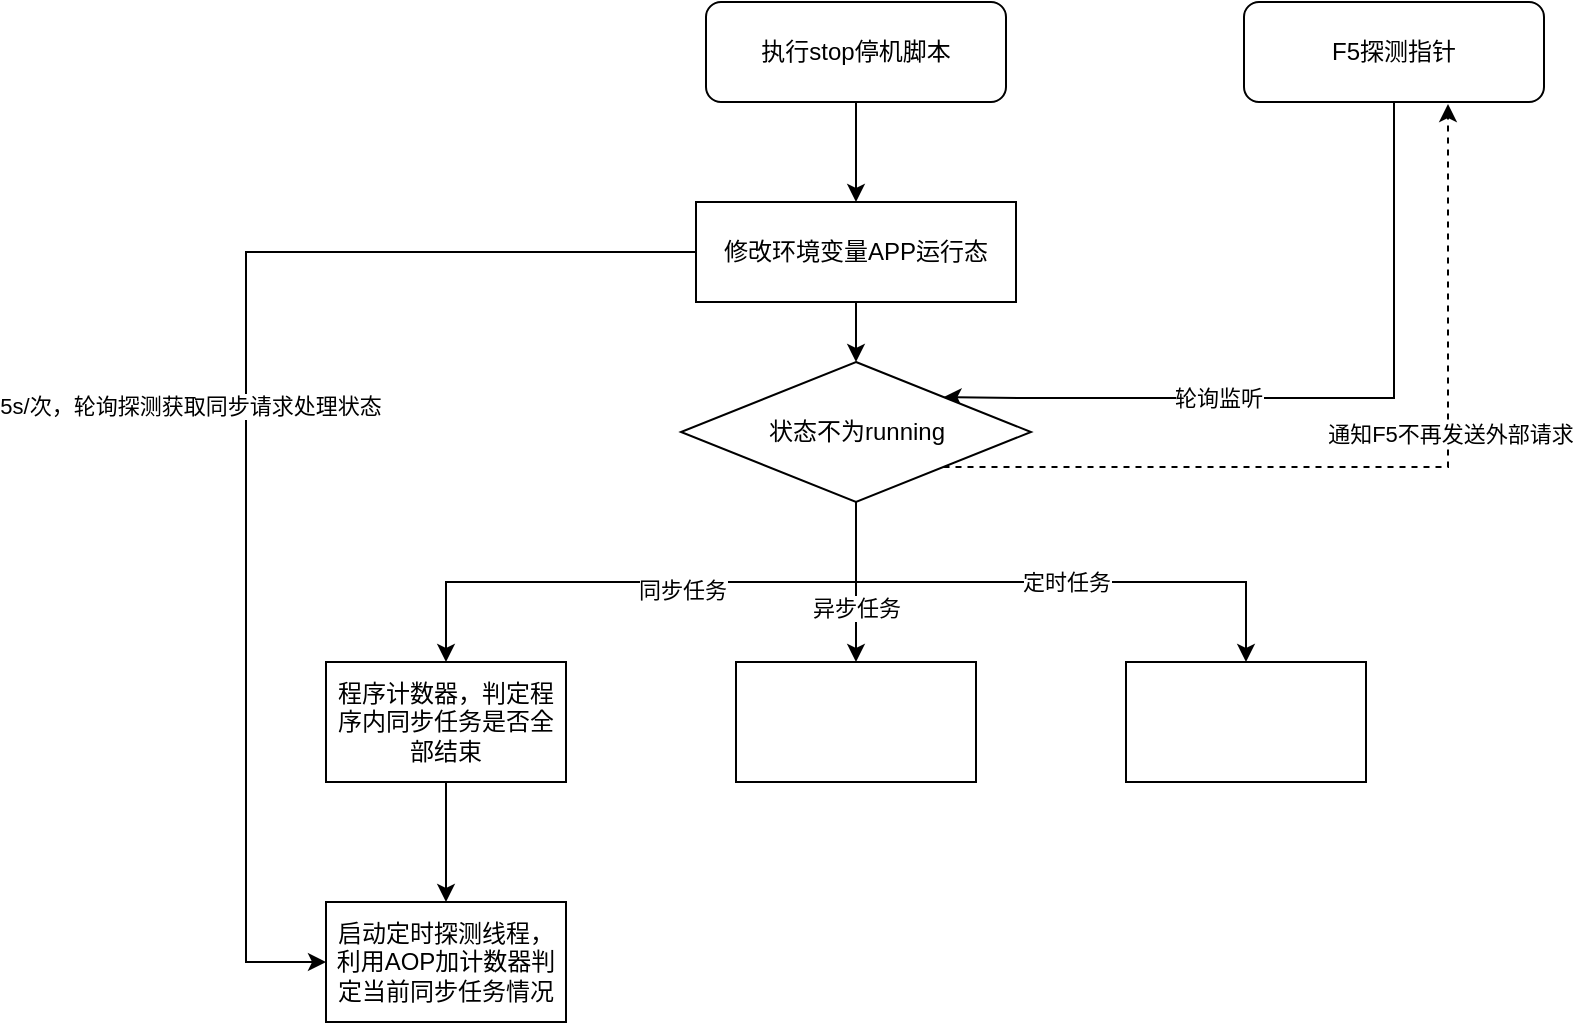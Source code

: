 <mxfile version="21.1.8" type="github">
  <diagram id="C5RBs43oDa-KdzZeNtuy" name="Page-1">
    <mxGraphModel dx="2261" dy="756" grid="1" gridSize="10" guides="1" tooltips="1" connect="1" arrows="1" fold="1" page="1" pageScale="1" pageWidth="827" pageHeight="1169" math="0" shadow="0">
      <root>
        <mxCell id="WIyWlLk6GJQsqaUBKTNV-0" />
        <mxCell id="WIyWlLk6GJQsqaUBKTNV-1" parent="WIyWlLk6GJQsqaUBKTNV-0" />
        <mxCell id="Cis5JP788cvHrnFn9T93-7" style="edgeStyle=orthogonalEdgeStyle;rounded=0;orthogonalLoop=1;jettySize=auto;html=1;exitX=0.5;exitY=1;exitDx=0;exitDy=0;" edge="1" parent="WIyWlLk6GJQsqaUBKTNV-1" source="Cis5JP788cvHrnFn9T93-1" target="Cis5JP788cvHrnFn9T93-2">
          <mxGeometry relative="1" as="geometry" />
        </mxCell>
        <mxCell id="Cis5JP788cvHrnFn9T93-1" value="执行stop停机脚本" style="rounded=1;whiteSpace=wrap;html=1;" vertex="1" parent="WIyWlLk6GJQsqaUBKTNV-1">
          <mxGeometry x="70" y="50" width="150" height="50" as="geometry" />
        </mxCell>
        <mxCell id="Cis5JP788cvHrnFn9T93-9" style="edgeStyle=orthogonalEdgeStyle;rounded=0;orthogonalLoop=1;jettySize=auto;html=1;exitX=0.5;exitY=1;exitDx=0;exitDy=0;entryX=0.5;entryY=0;entryDx=0;entryDy=0;" edge="1" parent="WIyWlLk6GJQsqaUBKTNV-1" source="Cis5JP788cvHrnFn9T93-2" target="Cis5JP788cvHrnFn9T93-8">
          <mxGeometry relative="1" as="geometry" />
        </mxCell>
        <mxCell id="Cis5JP788cvHrnFn9T93-26" style="edgeStyle=orthogonalEdgeStyle;rounded=0;orthogonalLoop=1;jettySize=auto;html=1;exitX=0;exitY=0.5;exitDx=0;exitDy=0;entryX=0;entryY=0.5;entryDx=0;entryDy=0;" edge="1" parent="WIyWlLk6GJQsqaUBKTNV-1" source="Cis5JP788cvHrnFn9T93-2" target="Cis5JP788cvHrnFn9T93-24">
          <mxGeometry relative="1" as="geometry">
            <Array as="points">
              <mxPoint x="-160" y="175" />
              <mxPoint x="-160" y="530" />
            </Array>
          </mxGeometry>
        </mxCell>
        <mxCell id="Cis5JP788cvHrnFn9T93-27" value="5s/次，轮询探测获取同步请求处理状态" style="edgeLabel;html=1;align=center;verticalAlign=middle;resizable=0;points=[];" vertex="1" connectable="0" parent="Cis5JP788cvHrnFn9T93-26">
          <mxGeometry x="-0.244" y="-2" relative="1" as="geometry">
            <mxPoint x="-26" y="67" as="offset" />
          </mxGeometry>
        </mxCell>
        <mxCell id="Cis5JP788cvHrnFn9T93-2" value="修改环境变量APP运行态" style="rounded=0;whiteSpace=wrap;html=1;" vertex="1" parent="WIyWlLk6GJQsqaUBKTNV-1">
          <mxGeometry x="65" y="150" width="160" height="50" as="geometry" />
        </mxCell>
        <mxCell id="Cis5JP788cvHrnFn9T93-10" style="edgeStyle=orthogonalEdgeStyle;rounded=0;orthogonalLoop=1;jettySize=auto;html=1;exitX=0.5;exitY=1;exitDx=0;exitDy=0;entryX=1;entryY=0;entryDx=0;entryDy=0;" edge="1" parent="WIyWlLk6GJQsqaUBKTNV-1" source="Cis5JP788cvHrnFn9T93-4" target="Cis5JP788cvHrnFn9T93-8">
          <mxGeometry relative="1" as="geometry">
            <Array as="points">
              <mxPoint x="414" y="248" />
              <mxPoint x="230" y="248" />
            </Array>
          </mxGeometry>
        </mxCell>
        <mxCell id="Cis5JP788cvHrnFn9T93-11" value="轮询监听" style="edgeLabel;html=1;align=center;verticalAlign=middle;resizable=0;points=[];" vertex="1" connectable="0" parent="Cis5JP788cvHrnFn9T93-10">
          <mxGeometry x="0.264" relative="1" as="geometry">
            <mxPoint as="offset" />
          </mxGeometry>
        </mxCell>
        <mxCell id="Cis5JP788cvHrnFn9T93-4" value="F5探测指针" style="rounded=1;whiteSpace=wrap;html=1;" vertex="1" parent="WIyWlLk6GJQsqaUBKTNV-1">
          <mxGeometry x="339" y="50" width="150" height="50" as="geometry" />
        </mxCell>
        <mxCell id="Cis5JP788cvHrnFn9T93-12" style="edgeStyle=orthogonalEdgeStyle;rounded=0;orthogonalLoop=1;jettySize=auto;html=1;exitX=1;exitY=1;exitDx=0;exitDy=0;entryX=0.68;entryY=1.02;entryDx=0;entryDy=0;entryPerimeter=0;dashed=1;" edge="1" parent="WIyWlLk6GJQsqaUBKTNV-1" source="Cis5JP788cvHrnFn9T93-8" target="Cis5JP788cvHrnFn9T93-4">
          <mxGeometry relative="1" as="geometry" />
        </mxCell>
        <mxCell id="Cis5JP788cvHrnFn9T93-13" value="通知F5不再发送外部请求" style="edgeLabel;html=1;align=center;verticalAlign=middle;resizable=0;points=[];" vertex="1" connectable="0" parent="Cis5JP788cvHrnFn9T93-12">
          <mxGeometry x="0.276" y="-1" relative="1" as="geometry">
            <mxPoint y="7" as="offset" />
          </mxGeometry>
        </mxCell>
        <mxCell id="Cis5JP788cvHrnFn9T93-16" style="edgeStyle=orthogonalEdgeStyle;rounded=0;orthogonalLoop=1;jettySize=auto;html=1;exitX=0.5;exitY=1;exitDx=0;exitDy=0;entryX=0.5;entryY=0;entryDx=0;entryDy=0;" edge="1" parent="WIyWlLk6GJQsqaUBKTNV-1" source="Cis5JP788cvHrnFn9T93-8" target="Cis5JP788cvHrnFn9T93-14">
          <mxGeometry relative="1" as="geometry" />
        </mxCell>
        <mxCell id="Cis5JP788cvHrnFn9T93-18" value="同步任务" style="edgeLabel;html=1;align=center;verticalAlign=middle;resizable=0;points=[];" vertex="1" connectable="0" parent="Cis5JP788cvHrnFn9T93-16">
          <mxGeometry x="-0.104" y="4" relative="1" as="geometry">
            <mxPoint as="offset" />
          </mxGeometry>
        </mxCell>
        <mxCell id="Cis5JP788cvHrnFn9T93-17" style="edgeStyle=orthogonalEdgeStyle;rounded=0;orthogonalLoop=1;jettySize=auto;html=1;exitX=0.5;exitY=1;exitDx=0;exitDy=0;" edge="1" parent="WIyWlLk6GJQsqaUBKTNV-1" source="Cis5JP788cvHrnFn9T93-8" target="Cis5JP788cvHrnFn9T93-15">
          <mxGeometry relative="1" as="geometry" />
        </mxCell>
        <mxCell id="Cis5JP788cvHrnFn9T93-20" value="异步任务" style="edgeLabel;html=1;align=center;verticalAlign=middle;resizable=0;points=[];" vertex="1" connectable="0" parent="Cis5JP788cvHrnFn9T93-17">
          <mxGeometry x="0.319" relative="1" as="geometry">
            <mxPoint as="offset" />
          </mxGeometry>
        </mxCell>
        <mxCell id="Cis5JP788cvHrnFn9T93-22" style="edgeStyle=orthogonalEdgeStyle;rounded=0;orthogonalLoop=1;jettySize=auto;html=1;exitX=0.5;exitY=1;exitDx=0;exitDy=0;entryX=0.5;entryY=0;entryDx=0;entryDy=0;" edge="1" parent="WIyWlLk6GJQsqaUBKTNV-1" source="Cis5JP788cvHrnFn9T93-8" target="Cis5JP788cvHrnFn9T93-21">
          <mxGeometry relative="1" as="geometry" />
        </mxCell>
        <mxCell id="Cis5JP788cvHrnFn9T93-23" value="定时任务" style="edgeLabel;html=1;align=center;verticalAlign=middle;resizable=0;points=[];" vertex="1" connectable="0" parent="Cis5JP788cvHrnFn9T93-22">
          <mxGeometry x="0.455" relative="1" as="geometry">
            <mxPoint x="-55" as="offset" />
          </mxGeometry>
        </mxCell>
        <mxCell id="Cis5JP788cvHrnFn9T93-8" value="状态不为running" style="rhombus;whiteSpace=wrap;html=1;" vertex="1" parent="WIyWlLk6GJQsqaUBKTNV-1">
          <mxGeometry x="57.5" y="230" width="175" height="70" as="geometry" />
        </mxCell>
        <mxCell id="Cis5JP788cvHrnFn9T93-25" style="edgeStyle=orthogonalEdgeStyle;rounded=0;orthogonalLoop=1;jettySize=auto;html=1;exitX=0.5;exitY=1;exitDx=0;exitDy=0;" edge="1" parent="WIyWlLk6GJQsqaUBKTNV-1" source="Cis5JP788cvHrnFn9T93-14" target="Cis5JP788cvHrnFn9T93-24">
          <mxGeometry relative="1" as="geometry" />
        </mxCell>
        <mxCell id="Cis5JP788cvHrnFn9T93-14" value="程序计数器，判定程序内同步任务是否全部结束" style="rounded=0;whiteSpace=wrap;html=1;" vertex="1" parent="WIyWlLk6GJQsqaUBKTNV-1">
          <mxGeometry x="-120" y="380" width="120" height="60" as="geometry" />
        </mxCell>
        <mxCell id="Cis5JP788cvHrnFn9T93-15" value="" style="rounded=0;whiteSpace=wrap;html=1;" vertex="1" parent="WIyWlLk6GJQsqaUBKTNV-1">
          <mxGeometry x="85" y="380" width="120" height="60" as="geometry" />
        </mxCell>
        <mxCell id="Cis5JP788cvHrnFn9T93-21" value="" style="rounded=0;whiteSpace=wrap;html=1;" vertex="1" parent="WIyWlLk6GJQsqaUBKTNV-1">
          <mxGeometry x="280" y="380" width="120" height="60" as="geometry" />
        </mxCell>
        <mxCell id="Cis5JP788cvHrnFn9T93-24" value="启动定时探测线程，利用AOP加计数器判定当前同步任务情况" style="rounded=0;whiteSpace=wrap;html=1;" vertex="1" parent="WIyWlLk6GJQsqaUBKTNV-1">
          <mxGeometry x="-120" y="500" width="120" height="60" as="geometry" />
        </mxCell>
      </root>
    </mxGraphModel>
  </diagram>
</mxfile>
